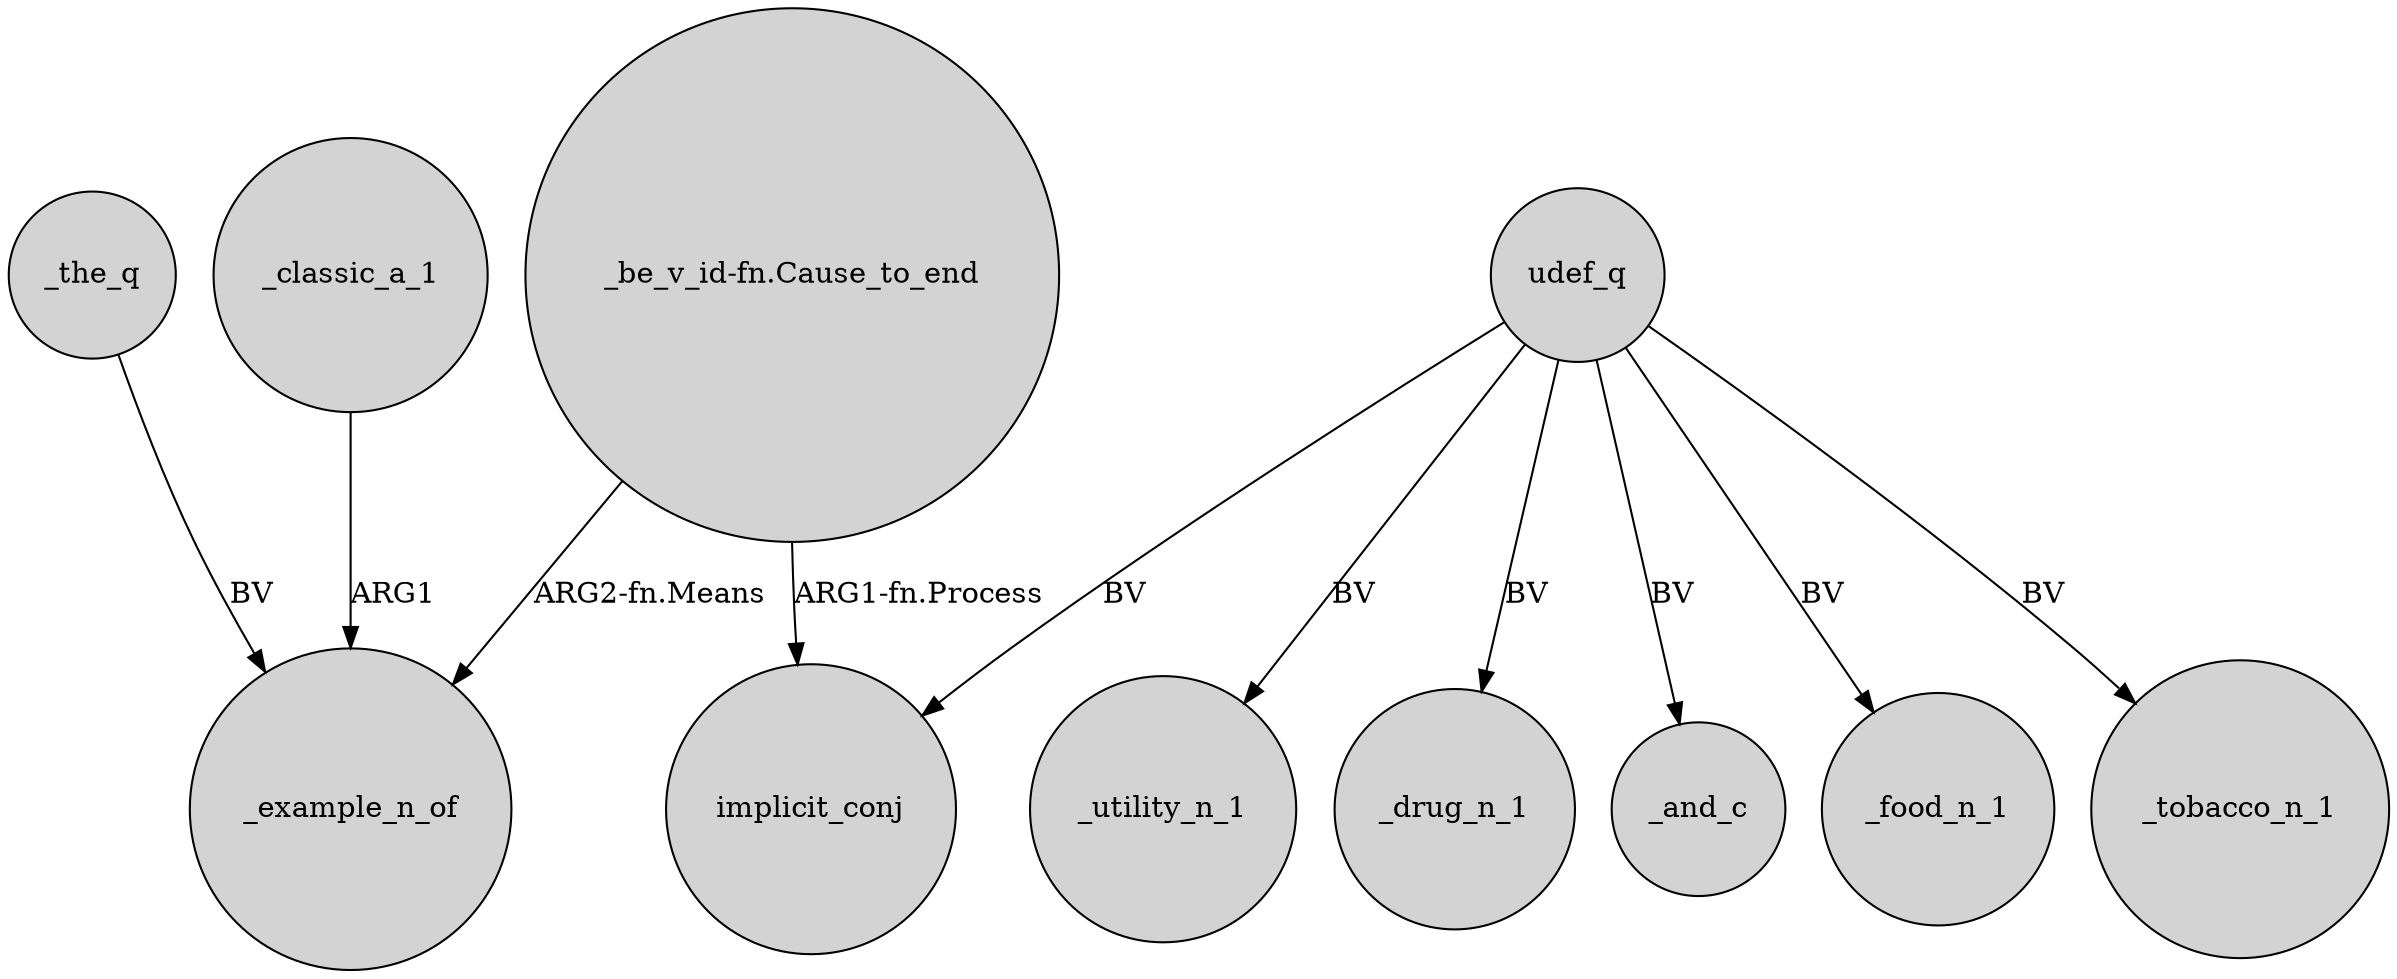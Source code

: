 digraph {
	node [shape=circle style=filled]
	"_be_v_id-fn.Cause_to_end" -> _example_n_of [label="ARG2-fn.Means"]
	udef_q -> _and_c [label=BV]
	udef_q -> _food_n_1 [label=BV]
	udef_q -> _tobacco_n_1 [label=BV]
	_the_q -> _example_n_of [label=BV]
	_classic_a_1 -> _example_n_of [label=ARG1]
	udef_q -> _utility_n_1 [label=BV]
	udef_q -> _drug_n_1 [label=BV]
	udef_q -> implicit_conj [label=BV]
	"_be_v_id-fn.Cause_to_end" -> implicit_conj [label="ARG1-fn.Process"]
}
